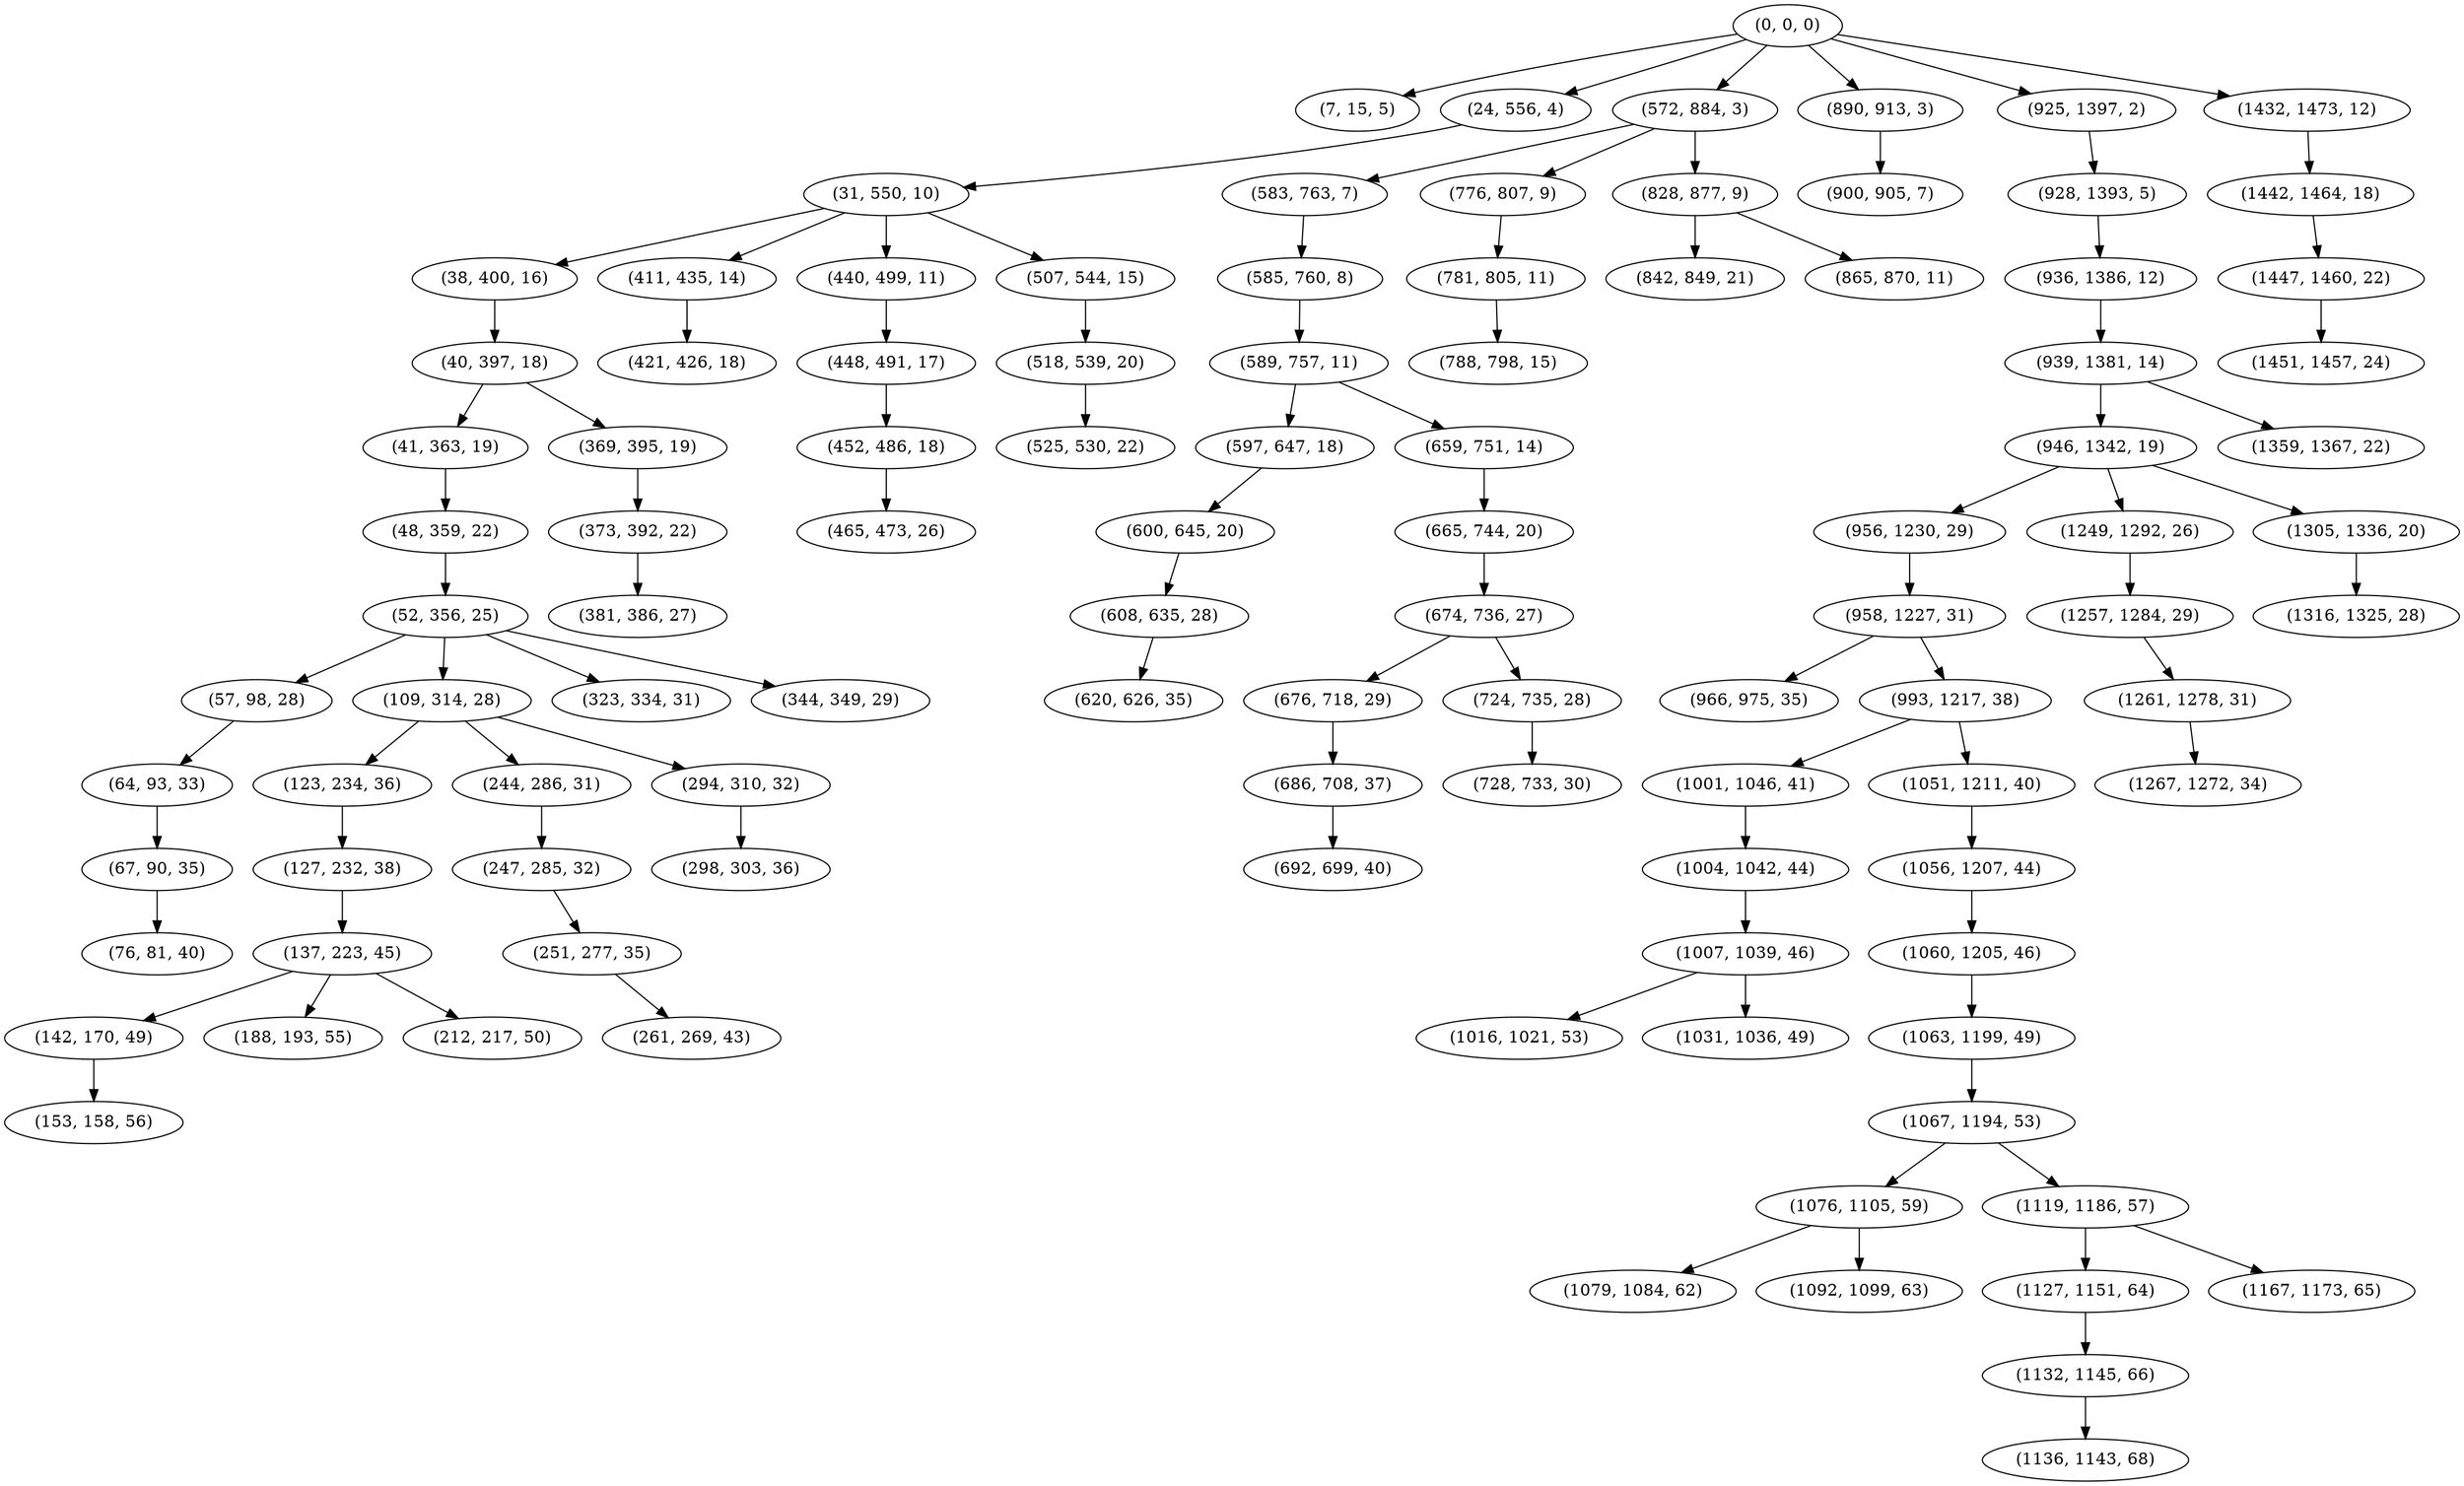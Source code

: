digraph tree {
    "(0, 0, 0)";
    "(7, 15, 5)";
    "(24, 556, 4)";
    "(31, 550, 10)";
    "(38, 400, 16)";
    "(40, 397, 18)";
    "(41, 363, 19)";
    "(48, 359, 22)";
    "(52, 356, 25)";
    "(57, 98, 28)";
    "(64, 93, 33)";
    "(67, 90, 35)";
    "(76, 81, 40)";
    "(109, 314, 28)";
    "(123, 234, 36)";
    "(127, 232, 38)";
    "(137, 223, 45)";
    "(142, 170, 49)";
    "(153, 158, 56)";
    "(188, 193, 55)";
    "(212, 217, 50)";
    "(244, 286, 31)";
    "(247, 285, 32)";
    "(251, 277, 35)";
    "(261, 269, 43)";
    "(294, 310, 32)";
    "(298, 303, 36)";
    "(323, 334, 31)";
    "(344, 349, 29)";
    "(369, 395, 19)";
    "(373, 392, 22)";
    "(381, 386, 27)";
    "(411, 435, 14)";
    "(421, 426, 18)";
    "(440, 499, 11)";
    "(448, 491, 17)";
    "(452, 486, 18)";
    "(465, 473, 26)";
    "(507, 544, 15)";
    "(518, 539, 20)";
    "(525, 530, 22)";
    "(572, 884, 3)";
    "(583, 763, 7)";
    "(585, 760, 8)";
    "(589, 757, 11)";
    "(597, 647, 18)";
    "(600, 645, 20)";
    "(608, 635, 28)";
    "(620, 626, 35)";
    "(659, 751, 14)";
    "(665, 744, 20)";
    "(674, 736, 27)";
    "(676, 718, 29)";
    "(686, 708, 37)";
    "(692, 699, 40)";
    "(724, 735, 28)";
    "(728, 733, 30)";
    "(776, 807, 9)";
    "(781, 805, 11)";
    "(788, 798, 15)";
    "(828, 877, 9)";
    "(842, 849, 21)";
    "(865, 870, 11)";
    "(890, 913, 3)";
    "(900, 905, 7)";
    "(925, 1397, 2)";
    "(928, 1393, 5)";
    "(936, 1386, 12)";
    "(939, 1381, 14)";
    "(946, 1342, 19)";
    "(956, 1230, 29)";
    "(958, 1227, 31)";
    "(966, 975, 35)";
    "(993, 1217, 38)";
    "(1001, 1046, 41)";
    "(1004, 1042, 44)";
    "(1007, 1039, 46)";
    "(1016, 1021, 53)";
    "(1031, 1036, 49)";
    "(1051, 1211, 40)";
    "(1056, 1207, 44)";
    "(1060, 1205, 46)";
    "(1063, 1199, 49)";
    "(1067, 1194, 53)";
    "(1076, 1105, 59)";
    "(1079, 1084, 62)";
    "(1092, 1099, 63)";
    "(1119, 1186, 57)";
    "(1127, 1151, 64)";
    "(1132, 1145, 66)";
    "(1136, 1143, 68)";
    "(1167, 1173, 65)";
    "(1249, 1292, 26)";
    "(1257, 1284, 29)";
    "(1261, 1278, 31)";
    "(1267, 1272, 34)";
    "(1305, 1336, 20)";
    "(1316, 1325, 28)";
    "(1359, 1367, 22)";
    "(1432, 1473, 12)";
    "(1442, 1464, 18)";
    "(1447, 1460, 22)";
    "(1451, 1457, 24)";
    "(0, 0, 0)" -> "(7, 15, 5)";
    "(0, 0, 0)" -> "(24, 556, 4)";
    "(0, 0, 0)" -> "(572, 884, 3)";
    "(0, 0, 0)" -> "(890, 913, 3)";
    "(0, 0, 0)" -> "(925, 1397, 2)";
    "(0, 0, 0)" -> "(1432, 1473, 12)";
    "(24, 556, 4)" -> "(31, 550, 10)";
    "(31, 550, 10)" -> "(38, 400, 16)";
    "(31, 550, 10)" -> "(411, 435, 14)";
    "(31, 550, 10)" -> "(440, 499, 11)";
    "(31, 550, 10)" -> "(507, 544, 15)";
    "(38, 400, 16)" -> "(40, 397, 18)";
    "(40, 397, 18)" -> "(41, 363, 19)";
    "(40, 397, 18)" -> "(369, 395, 19)";
    "(41, 363, 19)" -> "(48, 359, 22)";
    "(48, 359, 22)" -> "(52, 356, 25)";
    "(52, 356, 25)" -> "(57, 98, 28)";
    "(52, 356, 25)" -> "(109, 314, 28)";
    "(52, 356, 25)" -> "(323, 334, 31)";
    "(52, 356, 25)" -> "(344, 349, 29)";
    "(57, 98, 28)" -> "(64, 93, 33)";
    "(64, 93, 33)" -> "(67, 90, 35)";
    "(67, 90, 35)" -> "(76, 81, 40)";
    "(109, 314, 28)" -> "(123, 234, 36)";
    "(109, 314, 28)" -> "(244, 286, 31)";
    "(109, 314, 28)" -> "(294, 310, 32)";
    "(123, 234, 36)" -> "(127, 232, 38)";
    "(127, 232, 38)" -> "(137, 223, 45)";
    "(137, 223, 45)" -> "(142, 170, 49)";
    "(137, 223, 45)" -> "(188, 193, 55)";
    "(137, 223, 45)" -> "(212, 217, 50)";
    "(142, 170, 49)" -> "(153, 158, 56)";
    "(244, 286, 31)" -> "(247, 285, 32)";
    "(247, 285, 32)" -> "(251, 277, 35)";
    "(251, 277, 35)" -> "(261, 269, 43)";
    "(294, 310, 32)" -> "(298, 303, 36)";
    "(369, 395, 19)" -> "(373, 392, 22)";
    "(373, 392, 22)" -> "(381, 386, 27)";
    "(411, 435, 14)" -> "(421, 426, 18)";
    "(440, 499, 11)" -> "(448, 491, 17)";
    "(448, 491, 17)" -> "(452, 486, 18)";
    "(452, 486, 18)" -> "(465, 473, 26)";
    "(507, 544, 15)" -> "(518, 539, 20)";
    "(518, 539, 20)" -> "(525, 530, 22)";
    "(572, 884, 3)" -> "(583, 763, 7)";
    "(572, 884, 3)" -> "(776, 807, 9)";
    "(572, 884, 3)" -> "(828, 877, 9)";
    "(583, 763, 7)" -> "(585, 760, 8)";
    "(585, 760, 8)" -> "(589, 757, 11)";
    "(589, 757, 11)" -> "(597, 647, 18)";
    "(589, 757, 11)" -> "(659, 751, 14)";
    "(597, 647, 18)" -> "(600, 645, 20)";
    "(600, 645, 20)" -> "(608, 635, 28)";
    "(608, 635, 28)" -> "(620, 626, 35)";
    "(659, 751, 14)" -> "(665, 744, 20)";
    "(665, 744, 20)" -> "(674, 736, 27)";
    "(674, 736, 27)" -> "(676, 718, 29)";
    "(674, 736, 27)" -> "(724, 735, 28)";
    "(676, 718, 29)" -> "(686, 708, 37)";
    "(686, 708, 37)" -> "(692, 699, 40)";
    "(724, 735, 28)" -> "(728, 733, 30)";
    "(776, 807, 9)" -> "(781, 805, 11)";
    "(781, 805, 11)" -> "(788, 798, 15)";
    "(828, 877, 9)" -> "(842, 849, 21)";
    "(828, 877, 9)" -> "(865, 870, 11)";
    "(890, 913, 3)" -> "(900, 905, 7)";
    "(925, 1397, 2)" -> "(928, 1393, 5)";
    "(928, 1393, 5)" -> "(936, 1386, 12)";
    "(936, 1386, 12)" -> "(939, 1381, 14)";
    "(939, 1381, 14)" -> "(946, 1342, 19)";
    "(939, 1381, 14)" -> "(1359, 1367, 22)";
    "(946, 1342, 19)" -> "(956, 1230, 29)";
    "(946, 1342, 19)" -> "(1249, 1292, 26)";
    "(946, 1342, 19)" -> "(1305, 1336, 20)";
    "(956, 1230, 29)" -> "(958, 1227, 31)";
    "(958, 1227, 31)" -> "(966, 975, 35)";
    "(958, 1227, 31)" -> "(993, 1217, 38)";
    "(993, 1217, 38)" -> "(1001, 1046, 41)";
    "(993, 1217, 38)" -> "(1051, 1211, 40)";
    "(1001, 1046, 41)" -> "(1004, 1042, 44)";
    "(1004, 1042, 44)" -> "(1007, 1039, 46)";
    "(1007, 1039, 46)" -> "(1016, 1021, 53)";
    "(1007, 1039, 46)" -> "(1031, 1036, 49)";
    "(1051, 1211, 40)" -> "(1056, 1207, 44)";
    "(1056, 1207, 44)" -> "(1060, 1205, 46)";
    "(1060, 1205, 46)" -> "(1063, 1199, 49)";
    "(1063, 1199, 49)" -> "(1067, 1194, 53)";
    "(1067, 1194, 53)" -> "(1076, 1105, 59)";
    "(1067, 1194, 53)" -> "(1119, 1186, 57)";
    "(1076, 1105, 59)" -> "(1079, 1084, 62)";
    "(1076, 1105, 59)" -> "(1092, 1099, 63)";
    "(1119, 1186, 57)" -> "(1127, 1151, 64)";
    "(1119, 1186, 57)" -> "(1167, 1173, 65)";
    "(1127, 1151, 64)" -> "(1132, 1145, 66)";
    "(1132, 1145, 66)" -> "(1136, 1143, 68)";
    "(1249, 1292, 26)" -> "(1257, 1284, 29)";
    "(1257, 1284, 29)" -> "(1261, 1278, 31)";
    "(1261, 1278, 31)" -> "(1267, 1272, 34)";
    "(1305, 1336, 20)" -> "(1316, 1325, 28)";
    "(1432, 1473, 12)" -> "(1442, 1464, 18)";
    "(1442, 1464, 18)" -> "(1447, 1460, 22)";
    "(1447, 1460, 22)" -> "(1451, 1457, 24)";
}
